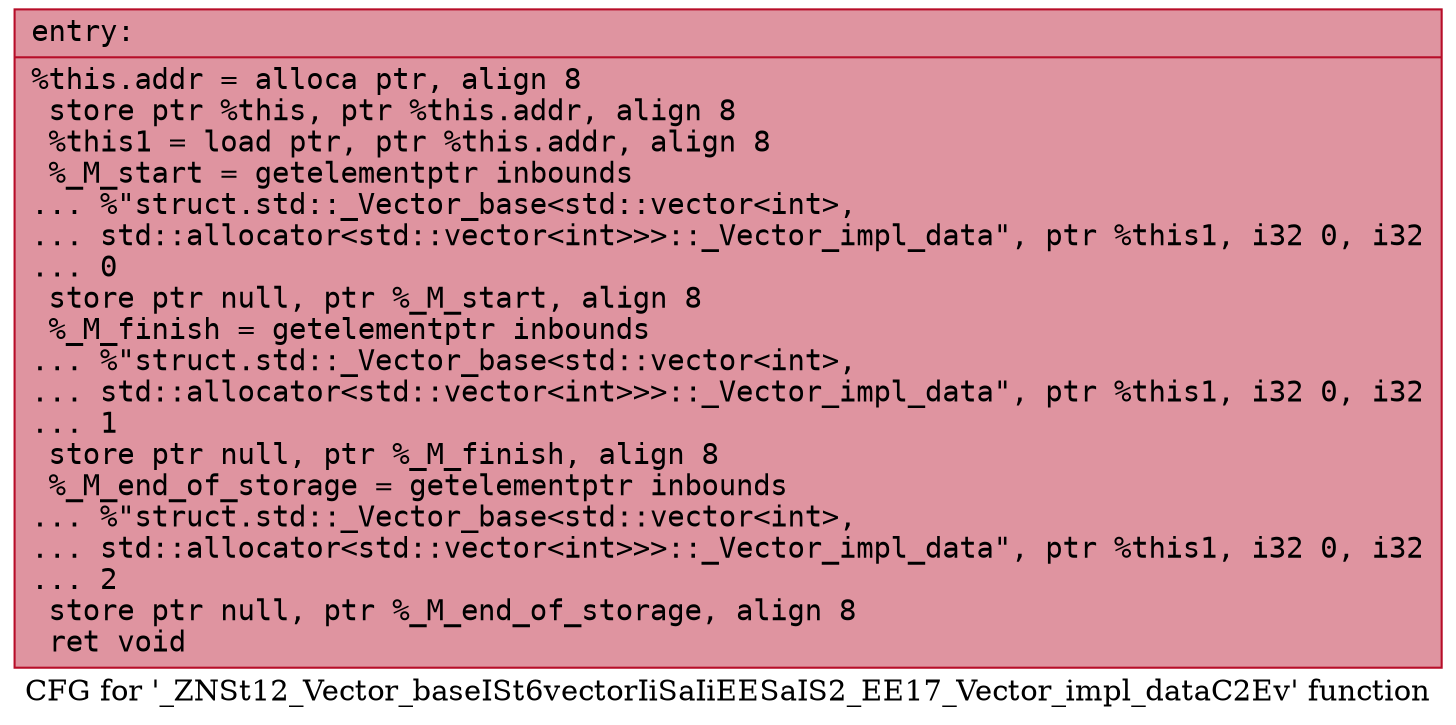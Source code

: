 digraph "CFG for '_ZNSt12_Vector_baseISt6vectorIiSaIiEESaIS2_EE17_Vector_impl_dataC2Ev' function" {
	label="CFG for '_ZNSt12_Vector_baseISt6vectorIiSaIiEESaIS2_EE17_Vector_impl_dataC2Ev' function";

	Node0x56307d6eac70 [shape=record,color="#b70d28ff", style=filled, fillcolor="#b70d2870" fontname="Courier",label="{entry:\l|  %this.addr = alloca ptr, align 8\l  store ptr %this, ptr %this.addr, align 8\l  %this1 = load ptr, ptr %this.addr, align 8\l  %_M_start = getelementptr inbounds\l... %\"struct.std::_Vector_base\<std::vector\<int\>,\l... std::allocator\<std::vector\<int\>\>\>::_Vector_impl_data\", ptr %this1, i32 0, i32\l... 0\l  store ptr null, ptr %_M_start, align 8\l  %_M_finish = getelementptr inbounds\l... %\"struct.std::_Vector_base\<std::vector\<int\>,\l... std::allocator\<std::vector\<int\>\>\>::_Vector_impl_data\", ptr %this1, i32 0, i32\l... 1\l  store ptr null, ptr %_M_finish, align 8\l  %_M_end_of_storage = getelementptr inbounds\l... %\"struct.std::_Vector_base\<std::vector\<int\>,\l... std::allocator\<std::vector\<int\>\>\>::_Vector_impl_data\", ptr %this1, i32 0, i32\l... 2\l  store ptr null, ptr %_M_end_of_storage, align 8\l  ret void\l}"];
}
